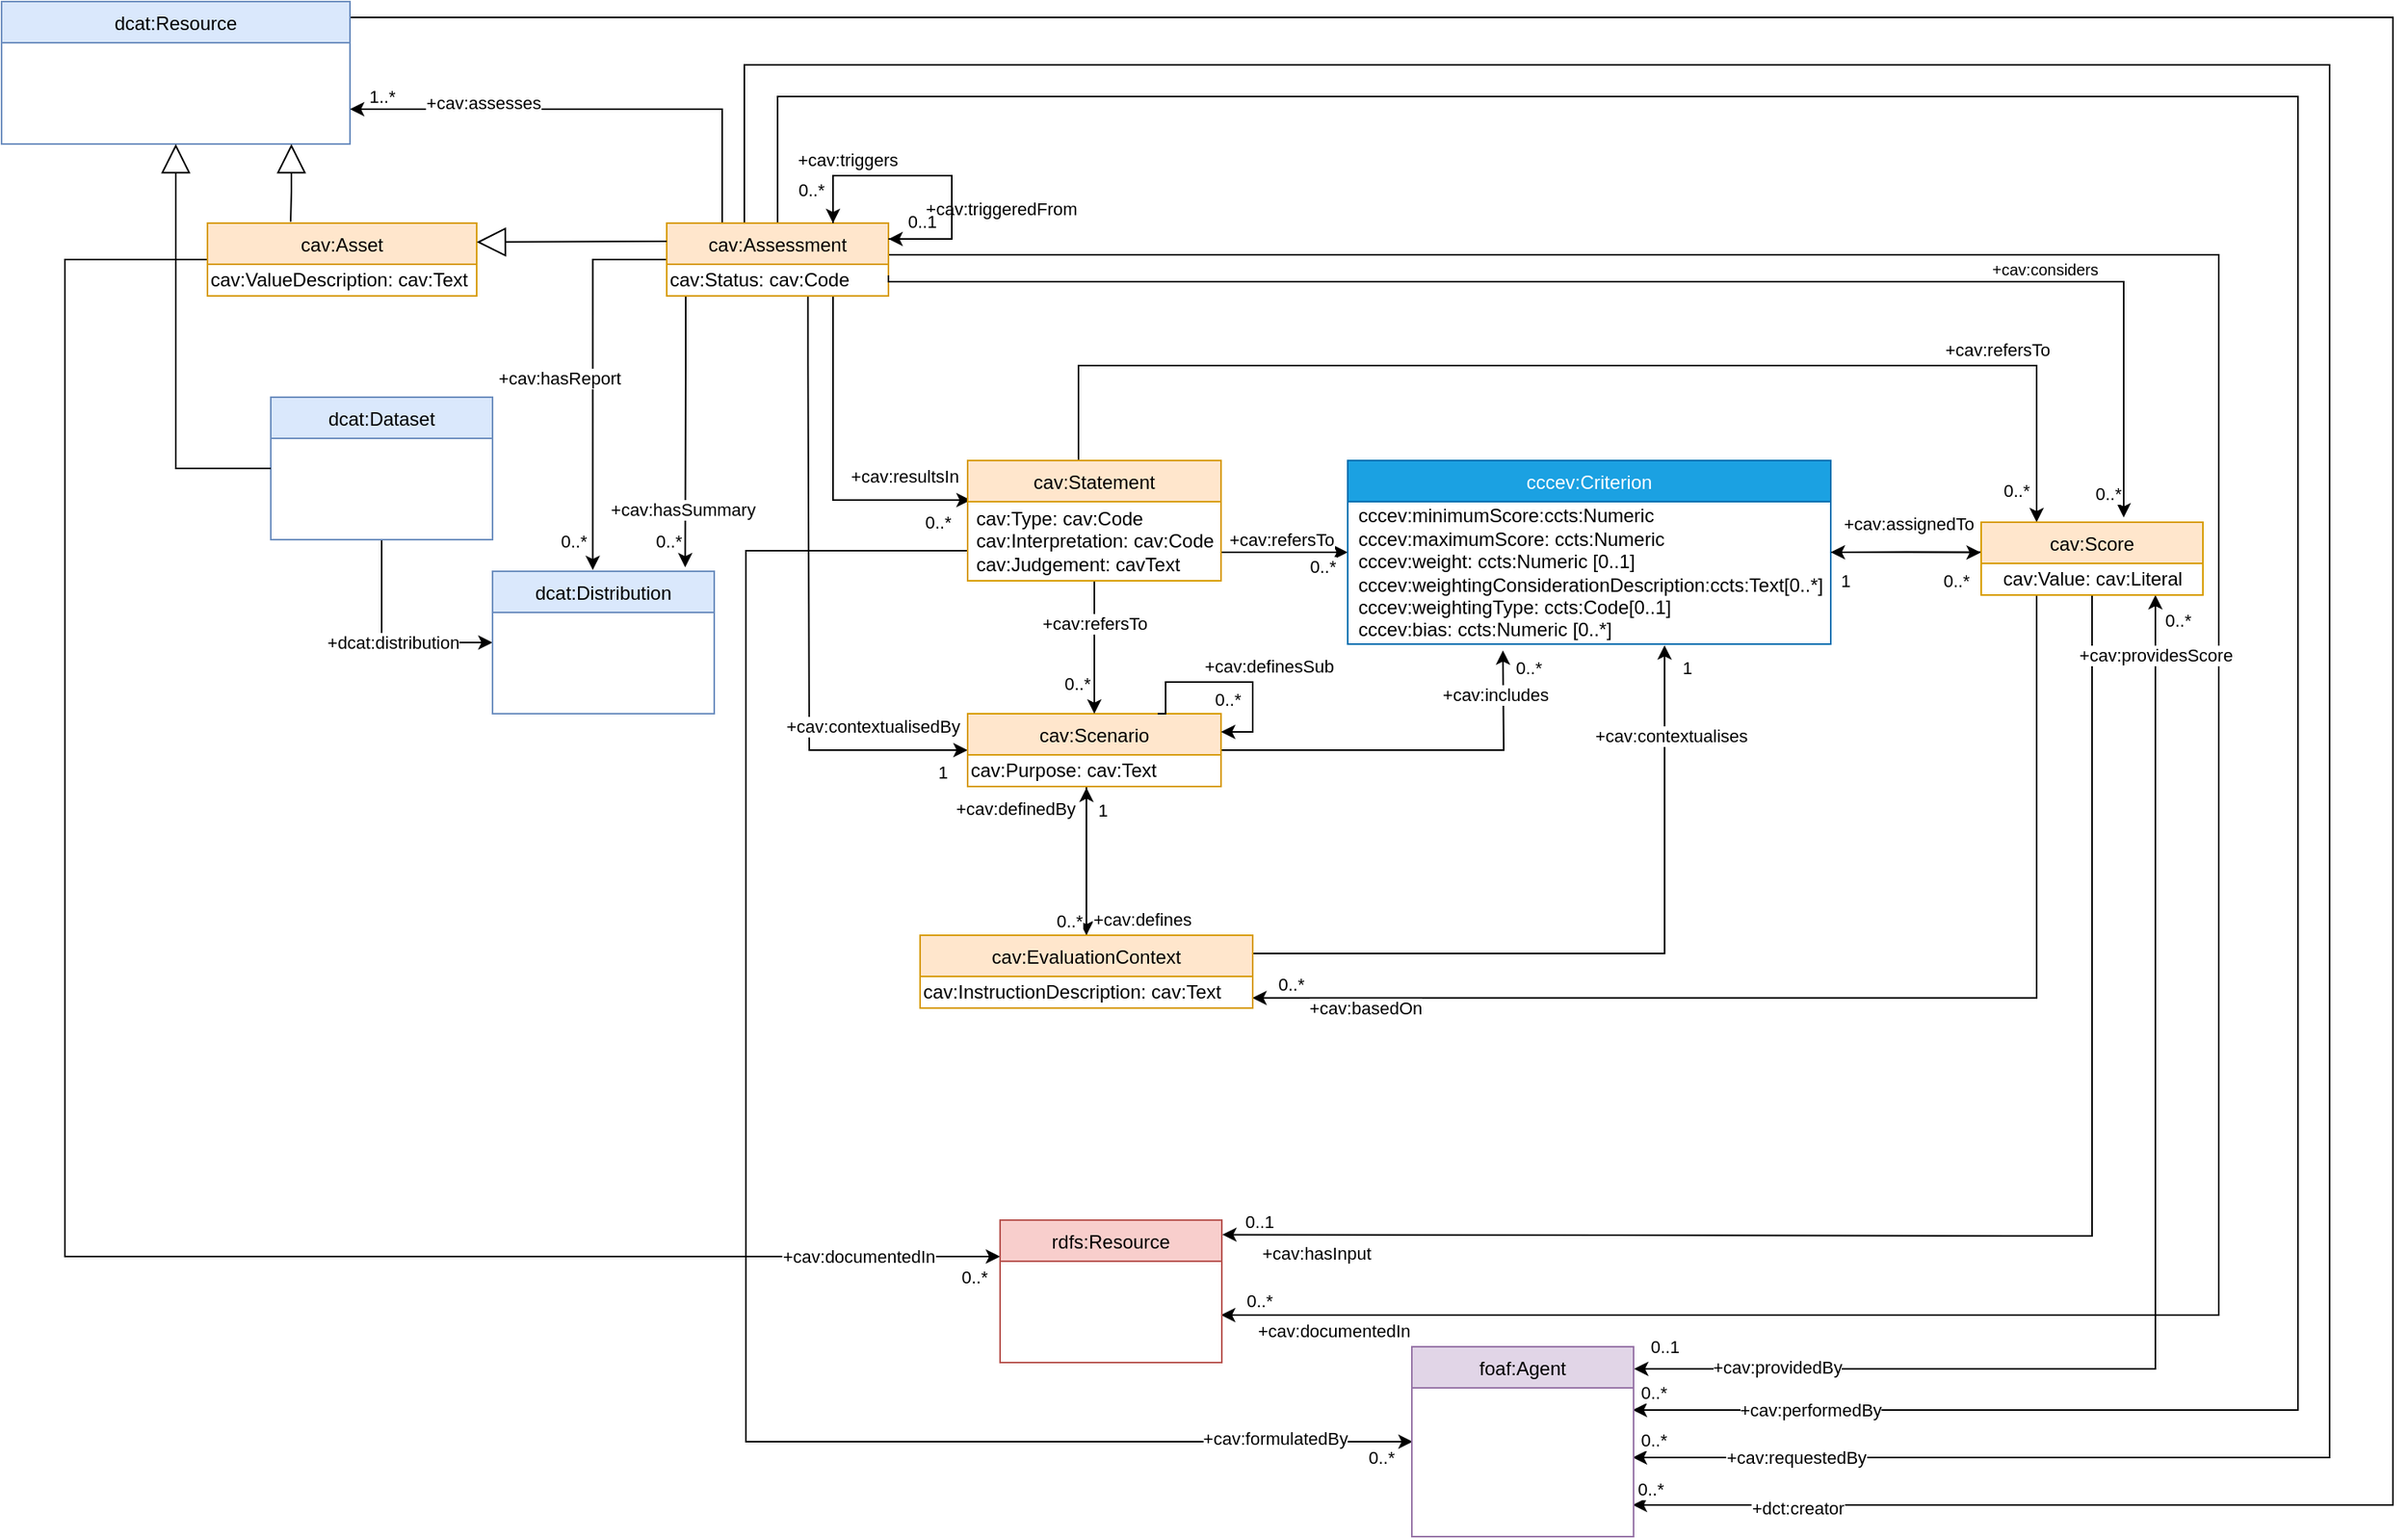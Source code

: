 <mxfile version="20.2.0" type="device"><diagram id="ksPb4p8u68PGOzZ3T1Pc" name="Page-2"><mxGraphModel dx="3555" dy="1763" grid="1" gridSize="10" guides="1" tooltips="1" connect="1" arrows="1" fold="1" page="1" pageScale="1" pageWidth="827" pageHeight="1169" math="0" shadow="0"><root><mxCell id="0"/><mxCell id="1" parent="0"/><mxCell id="mimwsEYvyM-YJtAeoitM-122" style="edgeStyle=orthogonalEdgeStyle;rounded=0;orthogonalLoop=1;jettySize=auto;html=1;startArrow=none;startFill=0;" parent="1" source="oWXJO-QN1PrUgMntsN1Z-1" edge="1"><mxGeometry relative="1" as="geometry"><Array as="points"><mxPoint x="1600" y="120"/><mxPoint x="1600" y="1060"/><mxPoint x="1120" y="1060"/></Array><mxPoint x="1120" y="1060" as="targetPoint"/></mxGeometry></mxCell><mxCell id="mimwsEYvyM-YJtAeoitM-123" value="+dct:creator" style="edgeLabel;html=1;align=center;verticalAlign=middle;resizable=0;points=[];" parent="mimwsEYvyM-YJtAeoitM-122" vertex="1" connectable="0"><mxGeometry x="0.917" y="2" relative="1" as="geometry"><mxPoint x="-9" as="offset"/></mxGeometry></mxCell><mxCell id="oWXJO-QN1PrUgMntsN1Z-1" value="dcat:Resource" style="swimlane;fontStyle=0;childLayout=stackLayout;horizontal=1;startSize=26;fillColor=#dae8fc;horizontalStack=0;resizeParent=1;resizeParentMax=0;resizeLast=0;collapsible=1;marginBottom=0;strokeColor=#6c8ebf;" parent="1" vertex="1"><mxGeometry x="90" y="110" width="220" height="90" as="geometry"/></mxCell><mxCell id="mimwsEYvyM-YJtAeoitM-113" style="edgeStyle=orthogonalEdgeStyle;rounded=0;orthogonalLoop=1;jettySize=auto;html=1;entryX=0;entryY=0.25;entryDx=0;entryDy=0;" parent="1" source="oWXJO-QN1PrUgMntsN1Z-2" target="U7aUaXZqjMmvU-UISuYW-22" edge="1"><mxGeometry relative="1" as="geometry"><Array as="points"><mxPoint x="130" y="273"/><mxPoint x="130" y="903"/><mxPoint x="721" y="903"/></Array></mxGeometry></mxCell><mxCell id="mimwsEYvyM-YJtAeoitM-114" value="+cav:documentedIn" style="edgeLabel;html=1;align=center;verticalAlign=middle;resizable=0;points=[];" parent="mimwsEYvyM-YJtAeoitM-113" vertex="1" connectable="0"><mxGeometry x="0.905" y="3" relative="1" as="geometry"><mxPoint x="-28" y="3" as="offset"/></mxGeometry></mxCell><mxCell id="oWXJO-QN1PrUgMntsN1Z-2" value="cav:Asset" style="swimlane;fontStyle=0;childLayout=stackLayout;horizontal=1;startSize=26;fillColor=#ffe6cc;horizontalStack=0;resizeParent=1;resizeParentMax=0;resizeLast=0;collapsible=1;marginBottom=0;strokeColor=#d79b00;" parent="1" vertex="1"><mxGeometry x="220" y="250" width="170" height="46" as="geometry"/></mxCell><mxCell id="fesHrCpvq0W5O7hhibYu-12" value="cav:ValueDescription: cav:Text" style="text;html=1;align=left;verticalAlign=middle;resizable=0;points=[];autosize=1;strokeColor=none;" parent="oWXJO-QN1PrUgMntsN1Z-2" vertex="1"><mxGeometry y="26" width="170" height="20" as="geometry"/></mxCell><mxCell id="U7aUaXZqjMmvU-UISuYW-6" style="edgeStyle=orthogonalEdgeStyle;rounded=0;orthogonalLoop=1;jettySize=auto;html=1;entryX=0;entryY=0.5;entryDx=0;entryDy=0;" parent="1" source="oWXJO-QN1PrUgMntsN1Z-3" target="oWXJO-QN1PrUgMntsN1Z-4" edge="1"><mxGeometry relative="1" as="geometry"/></mxCell><mxCell id="U7aUaXZqjMmvU-UISuYW-7" value="+dcat:distribution" style="edgeLabel;html=1;align=center;verticalAlign=middle;resizable=0;points=[];" parent="U7aUaXZqjMmvU-UISuYW-6" vertex="1" connectable="0"><mxGeometry x="0.067" relative="1" as="geometry"><mxPoint as="offset"/></mxGeometry></mxCell><mxCell id="oWXJO-QN1PrUgMntsN1Z-3" value="dcat:Dataset" style="swimlane;fontStyle=0;childLayout=stackLayout;horizontal=1;startSize=26;fillColor=#dae8fc;horizontalStack=0;resizeParent=1;resizeParentMax=0;resizeLast=0;collapsible=1;marginBottom=0;strokeColor=#6c8ebf;" parent="1" vertex="1"><mxGeometry x="260" y="360" width="140" height="90" as="geometry"/></mxCell><mxCell id="oWXJO-QN1PrUgMntsN1Z-4" value="dcat:Distribution" style="swimlane;fontStyle=0;childLayout=stackLayout;horizontal=1;startSize=26;fillColor=#dae8fc;horizontalStack=0;resizeParent=1;resizeParentMax=0;resizeLast=0;collapsible=1;marginBottom=0;strokeColor=#6c8ebf;" parent="1" vertex="1"><mxGeometry x="400" y="470" width="140" height="90" as="geometry"/></mxCell><mxCell id="U7aUaXZqjMmvU-UISuYW-4" style="edgeStyle=orthogonalEdgeStyle;rounded=0;orthogonalLoop=1;jettySize=auto;html=1;exitX=0.25;exitY=0;exitDx=0;exitDy=0;" parent="1" source="oWXJO-QN1PrUgMntsN1Z-5" edge="1"><mxGeometry relative="1" as="geometry"><mxPoint x="310" y="178" as="targetPoint"/><Array as="points"><mxPoint x="545" y="178"/></Array></mxGeometry></mxCell><mxCell id="U7aUaXZqjMmvU-UISuYW-5" value="+cav:assesses" style="edgeLabel;html=1;align=center;verticalAlign=middle;resizable=0;points=[];" parent="U7aUaXZqjMmvU-UISuYW-4" vertex="1" connectable="0"><mxGeometry x="0.456" y="-4" relative="1" as="geometry"><mxPoint as="offset"/></mxGeometry></mxCell><mxCell id="_GMeuCP6_tNP48IC0Cjn-27" value="1..*" style="edgeLabel;html=1;align=center;verticalAlign=middle;resizable=0;points=[];" parent="U7aUaXZqjMmvU-UISuYW-4" vertex="1" connectable="0"><mxGeometry x="0.036" y="4" relative="1" as="geometry"><mxPoint x="-128" y="-12" as="offset"/></mxGeometry></mxCell><mxCell id="U7aUaXZqjMmvU-UISuYW-8" style="edgeStyle=orthogonalEdgeStyle;rounded=0;orthogonalLoop=1;jettySize=auto;html=1;entryX=0.869;entryY=-0.028;entryDx=0;entryDy=0;entryPerimeter=0;" parent="1" source="oWXJO-QN1PrUgMntsN1Z-5" target="oWXJO-QN1PrUgMntsN1Z-4" edge="1"><mxGeometry relative="1" as="geometry"><mxPoint x="520" y="400" as="targetPoint"/><Array as="points"><mxPoint x="522" y="340"/><mxPoint x="522" y="340"/></Array></mxGeometry></mxCell><mxCell id="U7aUaXZqjMmvU-UISuYW-9" value="+cav:hasSummary" style="edgeLabel;html=1;align=center;verticalAlign=middle;resizable=0;points=[];" parent="U7aUaXZqjMmvU-UISuYW-8" vertex="1" connectable="0"><mxGeometry x="0.302" y="2" relative="1" as="geometry"><mxPoint x="-4" y="23" as="offset"/></mxGeometry></mxCell><mxCell id="U7aUaXZqjMmvU-UISuYW-10" style="edgeStyle=orthogonalEdgeStyle;rounded=0;orthogonalLoop=1;jettySize=auto;html=1;entryX=0.452;entryY=-0.009;entryDx=0;entryDy=0;entryPerimeter=0;" parent="1" source="oWXJO-QN1PrUgMntsN1Z-5" target="oWXJO-QN1PrUgMntsN1Z-4" edge="1"><mxGeometry relative="1" as="geometry"><Array as="points"><mxPoint x="463" y="273"/></Array></mxGeometry></mxCell><mxCell id="U7aUaXZqjMmvU-UISuYW-11" value="+cav:hasReport" style="edgeLabel;html=1;align=center;verticalAlign=middle;resizable=0;points=[];" parent="U7aUaXZqjMmvU-UISuYW-10" vertex="1" connectable="0"><mxGeometry x="-0.2" y="1" relative="1" as="geometry"><mxPoint x="-23" y="24" as="offset"/></mxGeometry></mxCell><mxCell id="mimwsEYvyM-YJtAeoitM-84" style="edgeStyle=orthogonalEdgeStyle;rounded=0;orthogonalLoop=1;jettySize=auto;html=1;entryX=0.012;entryY=-0.02;entryDx=0;entryDy=0;exitX=0.75;exitY=1;exitDx=0;exitDy=0;entryPerimeter=0;" parent="1" source="oWXJO-QN1PrUgMntsN1Z-5" target="fesHrCpvq0W5O7hhibYu-9" edge="1"><mxGeometry relative="1" as="geometry"><Array as="points"><mxPoint x="615" y="425"/></Array></mxGeometry></mxCell><mxCell id="mimwsEYvyM-YJtAeoitM-85" value="+cav:resultsIn" style="edgeLabel;html=1;align=center;verticalAlign=middle;resizable=0;points=[];" parent="mimwsEYvyM-YJtAeoitM-84" vertex="1" connectable="0"><mxGeometry x="0.371" relative="1" as="geometry"><mxPoint x="26" y="-15" as="offset"/></mxGeometry></mxCell><mxCell id="mimwsEYvyM-YJtAeoitM-86" style="edgeStyle=orthogonalEdgeStyle;rounded=0;orthogonalLoop=1;jettySize=auto;html=1;entryX=0;entryY=0.5;entryDx=0;entryDy=0;exitX=0.637;exitY=0.992;exitDx=0;exitDy=0;exitPerimeter=0;" parent="1" source="fesHrCpvq0W5O7hhibYu-11" target="U7aUaXZqjMmvU-UISuYW-17" edge="1"><mxGeometry relative="1" as="geometry"><mxPoint x="600" y="340" as="sourcePoint"/><Array as="points"><mxPoint x="599" y="340"/><mxPoint x="600" y="340"/><mxPoint x="600" y="583"/></Array></mxGeometry></mxCell><mxCell id="mimwsEYvyM-YJtAeoitM-87" value="+cav:contextualisedBy" style="edgeLabel;html=1;align=center;verticalAlign=middle;resizable=0;points=[];" parent="mimwsEYvyM-YJtAeoitM-86" vertex="1" connectable="0"><mxGeometry x="0.55" relative="1" as="geometry"><mxPoint x="27" y="-15" as="offset"/></mxGeometry></mxCell><mxCell id="mimwsEYvyM-YJtAeoitM-109" style="edgeStyle=orthogonalEdgeStyle;rounded=0;orthogonalLoop=1;jettySize=auto;html=1;exitX=0;exitY=0.75;exitDx=0;exitDy=0;" parent="1" source="U7aUaXZqjMmvU-UISuYW-18" edge="1"><mxGeometry relative="1" as="geometry"><Array as="points"><mxPoint x="560" y="457"/><mxPoint x="560" y="1020"/></Array><mxPoint x="981" y="1020" as="targetPoint"/></mxGeometry></mxCell><mxCell id="mimwsEYvyM-YJtAeoitM-110" value="+cav:formulatedBy" style="edgeLabel;html=1;align=center;verticalAlign=middle;resizable=0;points=[];" parent="mimwsEYvyM-YJtAeoitM-109" vertex="1" connectable="0"><mxGeometry x="0.796" y="-3" relative="1" as="geometry"><mxPoint x="27" y="-5" as="offset"/></mxGeometry></mxCell><mxCell id="_GMeuCP6_tNP48IC0Cjn-26" value="0..*" style="edgeLabel;html=1;align=center;verticalAlign=middle;resizable=0;points=[];" parent="mimwsEYvyM-YJtAeoitM-109" vertex="1" connectable="0"><mxGeometry x="0.668" y="-2" relative="1" as="geometry"><mxPoint x="166" y="8" as="offset"/></mxGeometry></mxCell><mxCell id="mimwsEYvyM-YJtAeoitM-118" style="edgeStyle=orthogonalEdgeStyle;rounded=0;orthogonalLoop=1;jettySize=auto;html=1;startArrow=none;startFill=0;exitX=0.5;exitY=0;exitDx=0;exitDy=0;" parent="1" source="oWXJO-QN1PrUgMntsN1Z-5" edge="1"><mxGeometry relative="1" as="geometry"><mxPoint x="650" y="300" as="sourcePoint"/><Array as="points"><mxPoint x="580" y="170"/><mxPoint x="1540" y="170"/><mxPoint x="1540" y="1000"/></Array><mxPoint x="1120" y="1000" as="targetPoint"/></mxGeometry></mxCell><mxCell id="mimwsEYvyM-YJtAeoitM-119" value="+cav:performedBy" style="edgeLabel;html=1;align=center;verticalAlign=middle;resizable=0;points=[];" parent="mimwsEYvyM-YJtAeoitM-118" vertex="1" connectable="0"><mxGeometry x="0.881" y="2" relative="1" as="geometry"><mxPoint x="-25" y="-2" as="offset"/></mxGeometry></mxCell><mxCell id="mimwsEYvyM-YJtAeoitM-120" style="edgeStyle=orthogonalEdgeStyle;rounded=0;orthogonalLoop=1;jettySize=auto;html=1;startArrow=none;startFill=0;exitX=0.25;exitY=0;exitDx=0;exitDy=0;" parent="1" edge="1"><mxGeometry relative="1" as="geometry"><mxPoint x="559" y="250" as="sourcePoint"/><mxPoint x="1120" y="1030" as="targetPoint"/><Array as="points"><mxPoint x="559" y="150"/><mxPoint x="1560" y="150"/><mxPoint x="1560" y="1030"/></Array></mxGeometry></mxCell><mxCell id="mimwsEYvyM-YJtAeoitM-121" value="+cav:requestedBy" style="edgeLabel;html=1;align=center;verticalAlign=middle;resizable=0;points=[];" parent="mimwsEYvyM-YJtAeoitM-120" vertex="1" connectable="0"><mxGeometry x="0.895" y="3" relative="1" as="geometry"><mxPoint x="-24" y="-3" as="offset"/></mxGeometry></mxCell><mxCell id="mimwsEYvyM-YJtAeoitM-124" style="edgeStyle=orthogonalEdgeStyle;rounded=0;orthogonalLoop=1;jettySize=auto;html=1;startArrow=none;startFill=0;" parent="1" source="oWXJO-QN1PrUgMntsN1Z-5" edge="1"><mxGeometry relative="1" as="geometry"><Array as="points"><mxPoint x="1490" y="270"/><mxPoint x="1490" y="940"/></Array><mxPoint x="860" y="940" as="targetPoint"/></mxGeometry></mxCell><mxCell id="mimwsEYvyM-YJtAeoitM-125" value="+cav:documentedIn" style="edgeLabel;html=1;align=center;verticalAlign=middle;resizable=0;points=[];" parent="mimwsEYvyM-YJtAeoitM-124" vertex="1" connectable="0"><mxGeometry x="0.946" y="-1" relative="1" as="geometry"><mxPoint x="13" y="11" as="offset"/></mxGeometry></mxCell><mxCell id="oWXJO-QN1PrUgMntsN1Z-5" value="cav:Assessment" style="swimlane;fontStyle=0;childLayout=stackLayout;horizontal=1;startSize=26;fillColor=#ffe6cc;horizontalStack=0;resizeParent=1;resizeParentMax=0;resizeLast=0;collapsible=1;marginBottom=0;strokeColor=#d79b00;" parent="1" vertex="1"><mxGeometry x="510" y="250" width="140" height="46" as="geometry"/></mxCell><mxCell id="fesHrCpvq0W5O7hhibYu-11" value="cav:Status: cav:Code" style="text;html=1;align=left;verticalAlign=middle;resizable=0;points=[];autosize=1;strokeColor=none;" parent="oWXJO-QN1PrUgMntsN1Z-5" vertex="1"><mxGeometry y="26" width="140" height="20" as="geometry"/></mxCell><mxCell id="U7aUaXZqjMmvU-UISuYW-1" value="" style="endArrow=block;endSize=16;endFill=0;html=1;rounded=0;exitX=0.309;exitY=-0.018;exitDx=0;exitDy=0;exitPerimeter=0;" parent="1" source="oWXJO-QN1PrUgMntsN1Z-2" edge="1"><mxGeometry width="160" relative="1" as="geometry"><mxPoint x="199.5" y="308" as="sourcePoint"/><mxPoint x="273" y="200" as="targetPoint"/><Array as="points"><mxPoint x="273" y="230"/><mxPoint x="273" y="220"/></Array></mxGeometry></mxCell><mxCell id="U7aUaXZqjMmvU-UISuYW-2" value="" style="endArrow=block;endSize=16;endFill=0;html=1;rounded=0;exitX=0;exitY=0.5;exitDx=0;exitDy=0;" parent="1" source="oWXJO-QN1PrUgMntsN1Z-3" edge="1"><mxGeometry width="160" relative="1" as="geometry"><mxPoint x="260" y="415" as="sourcePoint"/><mxPoint x="200" y="200" as="targetPoint"/><Array as="points"><mxPoint x="200" y="405"/></Array></mxGeometry></mxCell><mxCell id="U7aUaXZqjMmvU-UISuYW-3" value="" style="endArrow=block;endSize=16;endFill=0;html=1;rounded=0;exitX=0;exitY=0.25;exitDx=0;exitDy=0;" parent="1" source="oWXJO-QN1PrUgMntsN1Z-5" edge="1"><mxGeometry width="160" relative="1" as="geometry"><mxPoint x="280" y="315" as="sourcePoint"/><mxPoint x="390" y="262" as="targetPoint"/><Array as="points"/></mxGeometry></mxCell><mxCell id="U7aUaXZqjMmvU-UISuYW-12" style="edgeStyle=orthogonalEdgeStyle;rounded=0;orthogonalLoop=1;jettySize=auto;html=1;exitX=0.75;exitY=0;exitDx=0;exitDy=0;entryX=1;entryY=0.218;entryDx=0;entryDy=0;entryPerimeter=0;" parent="1" source="oWXJO-QN1PrUgMntsN1Z-5" target="oWXJO-QN1PrUgMntsN1Z-5" edge="1"><mxGeometry relative="1" as="geometry"><Array as="points"><mxPoint x="615" y="220"/><mxPoint x="690" y="220"/><mxPoint x="690" y="260"/></Array><mxPoint x="650" y="262" as="targetPoint"/></mxGeometry></mxCell><mxCell id="U7aUaXZqjMmvU-UISuYW-14" value="+cav:triggeredFrom" style="edgeLabel;html=1;align=center;verticalAlign=middle;resizable=0;points=[];" parent="U7aUaXZqjMmvU-UISuYW-12" vertex="1" connectable="0"><mxGeometry x="0.475" y="2" relative="1" as="geometry"><mxPoint x="29" y="-11" as="offset"/></mxGeometry></mxCell><mxCell id="mimwsEYvyM-YJtAeoitM-95" style="edgeStyle=orthogonalEdgeStyle;rounded=0;orthogonalLoop=1;jettySize=auto;html=1;entryX=0.5;entryY=0;entryDx=0;entryDy=0;" parent="1" source="U7aUaXZqjMmvU-UISuYW-17" target="U7aUaXZqjMmvU-UISuYW-21" edge="1"><mxGeometry relative="1" as="geometry"><Array as="points"><mxPoint x="775" y="680"/><mxPoint x="775" y="680"/></Array></mxGeometry></mxCell><mxCell id="mimwsEYvyM-YJtAeoitM-96" value="+cav:defines" style="edgeLabel;html=1;align=center;verticalAlign=middle;resizable=0;points=[];" parent="mimwsEYvyM-YJtAeoitM-95" vertex="1" connectable="0"><mxGeometry x="0.279" relative="1" as="geometry"><mxPoint x="35" y="24" as="offset"/></mxGeometry></mxCell><mxCell id="U7aUaXZqjMmvU-UISuYW-15" style="edgeStyle=orthogonalEdgeStyle;rounded=0;orthogonalLoop=1;jettySize=auto;html=1;entryX=0.75;entryY=0;entryDx=0;entryDy=0;" parent="1" target="oWXJO-QN1PrUgMntsN1Z-5" edge="1"><mxGeometry relative="1" as="geometry"><Array as="points"><mxPoint x="650" y="260"/><mxPoint x="690" y="260"/><mxPoint x="690" y="220"/><mxPoint x="615" y="220"/></Array><mxPoint x="650" y="260" as="sourcePoint"/></mxGeometry></mxCell><mxCell id="U7aUaXZqjMmvU-UISuYW-16" value="+cav:triggers" style="edgeLabel;html=1;align=center;verticalAlign=middle;resizable=0;points=[];" parent="U7aUaXZqjMmvU-UISuYW-15" vertex="1" connectable="0"><mxGeometry x="0.662" y="-1" relative="1" as="geometry"><mxPoint x="7" y="-9" as="offset"/></mxGeometry></mxCell><mxCell id="mimwsEYvyM-YJtAeoitM-97" style="edgeStyle=orthogonalEdgeStyle;rounded=0;orthogonalLoop=1;jettySize=auto;html=1;entryX=0.469;entryY=1.036;entryDx=0;entryDy=0;entryPerimeter=0;" parent="1" source="U7aUaXZqjMmvU-UISuYW-21" target="fesHrCpvq0W5O7hhibYu-8" edge="1"><mxGeometry relative="1" as="geometry"><Array as="points"/></mxGeometry></mxCell><mxCell id="mimwsEYvyM-YJtAeoitM-98" value="+cav:definedBy" style="edgeLabel;html=1;align=center;verticalAlign=middle;resizable=0;points=[];" parent="mimwsEYvyM-YJtAeoitM-97" vertex="1" connectable="0"><mxGeometry x="0.308" relative="1" as="geometry"><mxPoint x="-45" y="-19" as="offset"/></mxGeometry></mxCell><mxCell id="mimwsEYvyM-YJtAeoitM-101" style="edgeStyle=orthogonalEdgeStyle;rounded=0;orthogonalLoop=1;jettySize=auto;html=1;exitX=1;exitY=0.5;exitDx=0;exitDy=0;" parent="1" source="U7aUaXZqjMmvU-UISuYW-17" edge="1"><mxGeometry relative="1" as="geometry"><mxPoint x="1038" y="520" as="targetPoint"/></mxGeometry></mxCell><mxCell id="mimwsEYvyM-YJtAeoitM-102" value="+cav:includes" style="edgeLabel;html=1;align=center;verticalAlign=middle;resizable=0;points=[];" parent="mimwsEYvyM-YJtAeoitM-101" vertex="1" connectable="0"><mxGeometry x="0.807" relative="1" as="geometry"><mxPoint x="-5" y="4" as="offset"/></mxGeometry></mxCell><mxCell id="mimwsEYvyM-YJtAeoitM-103" style="edgeStyle=orthogonalEdgeStyle;rounded=0;orthogonalLoop=1;jettySize=auto;html=1;exitX=1;exitY=0.25;exitDx=0;exitDy=0;entryX=0.656;entryY=1.009;entryDx=0;entryDy=0;entryPerimeter=0;" parent="1" source="U7aUaXZqjMmvU-UISuYW-21" target="fesHrCpvq0W5O7hhibYu-6" edge="1"><mxGeometry relative="1" as="geometry"><mxPoint x="1132" y="530" as="targetPoint"/></mxGeometry></mxCell><mxCell id="mimwsEYvyM-YJtAeoitM-104" value="+cav:contextualises" style="edgeLabel;html=1;align=center;verticalAlign=middle;resizable=0;points=[];" parent="mimwsEYvyM-YJtAeoitM-103" vertex="1" connectable="0"><mxGeometry x="0.839" y="-4" relative="1" as="geometry"><mxPoint y="20" as="offset"/></mxGeometry></mxCell><mxCell id="U7aUaXZqjMmvU-UISuYW-17" value="cav:Scenario" style="swimlane;fontStyle=0;childLayout=stackLayout;horizontal=1;startSize=26;fillColor=#ffe6cc;horizontalStack=0;resizeParent=1;resizeParentMax=0;resizeLast=0;collapsible=1;marginBottom=0;strokeColor=#d79b00;" parent="1" vertex="1"><mxGeometry x="700" y="560" width="160" height="46" as="geometry"/></mxCell><mxCell id="fesHrCpvq0W5O7hhibYu-8" value="cav:Purpose: cav:Text" style="text;html=1;align=left;verticalAlign=middle;resizable=0;points=[];autosize=1;strokeColor=none;" parent="U7aUaXZqjMmvU-UISuYW-17" vertex="1"><mxGeometry y="26" width="160" height="20" as="geometry"/></mxCell><mxCell id="mimwsEYvyM-YJtAeoitM-77" style="edgeStyle=orthogonalEdgeStyle;rounded=0;orthogonalLoop=1;jettySize=auto;html=1;entryX=0.25;entryY=0;entryDx=0;entryDy=0;exitX=0.5;exitY=0;exitDx=0;exitDy=0;" parent="1" source="U7aUaXZqjMmvU-UISuYW-18" target="U7aUaXZqjMmvU-UISuYW-20" edge="1"><mxGeometry relative="1" as="geometry"><Array as="points"><mxPoint x="770" y="400"/><mxPoint x="770" y="340"/><mxPoint x="1375" y="340"/></Array></mxGeometry></mxCell><mxCell id="mimwsEYvyM-YJtAeoitM-78" value="+cav:refersTo" style="edgeLabel;html=1;align=center;verticalAlign=middle;resizable=0;points=[];" parent="mimwsEYvyM-YJtAeoitM-77" vertex="1" connectable="0"><mxGeometry x="0.703" y="-1" relative="1" as="geometry"><mxPoint x="-9" y="-11" as="offset"/></mxGeometry></mxCell><mxCell id="mimwsEYvyM-YJtAeoitM-79" style="edgeStyle=orthogonalEdgeStyle;rounded=0;orthogonalLoop=1;jettySize=auto;html=1;entryX=0;entryY=0.5;entryDx=0;entryDy=0;" parent="1" source="U7aUaXZqjMmvU-UISuYW-18" target="U7aUaXZqjMmvU-UISuYW-19" edge="1"><mxGeometry relative="1" as="geometry"><Array as="points"><mxPoint x="900" y="458"/><mxPoint x="900" y="458"/></Array></mxGeometry></mxCell><mxCell id="mimwsEYvyM-YJtAeoitM-80" value="+cav:refersTo" style="edgeLabel;html=1;align=center;verticalAlign=middle;resizable=0;points=[];" parent="mimwsEYvyM-YJtAeoitM-79" vertex="1" connectable="0"><mxGeometry x="-0.169" y="-1" relative="1" as="geometry"><mxPoint x="5" y="-9" as="offset"/></mxGeometry></mxCell><mxCell id="mimwsEYvyM-YJtAeoitM-91" style="edgeStyle=orthogonalEdgeStyle;rounded=0;orthogonalLoop=1;jettySize=auto;html=1;entryX=0.5;entryY=0;entryDx=0;entryDy=0;" parent="1" source="U7aUaXZqjMmvU-UISuYW-18" target="U7aUaXZqjMmvU-UISuYW-17" edge="1"><mxGeometry relative="1" as="geometry"/></mxCell><mxCell id="mimwsEYvyM-YJtAeoitM-92" value="+cav:refersTo" style="edgeLabel;html=1;align=center;verticalAlign=middle;resizable=0;points=[];" parent="mimwsEYvyM-YJtAeoitM-91" vertex="1" connectable="0"><mxGeometry x="-0.784" y="-1" relative="1" as="geometry"><mxPoint x="1" y="18" as="offset"/></mxGeometry></mxCell><mxCell id="U7aUaXZqjMmvU-UISuYW-18" value="cav:Statement" style="swimlane;fontStyle=0;childLayout=stackLayout;horizontal=1;startSize=26;fillColor=#ffe6cc;horizontalStack=0;resizeParent=1;resizeParentMax=0;resizeLast=0;collapsible=1;marginBottom=0;strokeColor=#d79b00;" parent="1" vertex="1"><mxGeometry x="700" y="400" width="160" height="76" as="geometry"/></mxCell><mxCell id="fesHrCpvq0W5O7hhibYu-9" value="&lt;div style=&quot;text-align: left&quot;&gt;&lt;span&gt;cav:Type: cav:Code&lt;/span&gt;&lt;/div&gt;&lt;div style=&quot;text-align: left&quot;&gt;&lt;span&gt;cav:Interpretation: cav:Code&lt;/span&gt;&lt;/div&gt;&lt;div style=&quot;text-align: left&quot;&gt;&lt;span&gt;cav:Judgement: cavText&lt;/span&gt;&lt;/div&gt;" style="text;html=1;align=center;verticalAlign=middle;resizable=0;points=[];autosize=1;strokeColor=none;" parent="U7aUaXZqjMmvU-UISuYW-18" vertex="1"><mxGeometry y="26" width="160" height="50" as="geometry"/></mxCell><mxCell id="mimwsEYvyM-YJtAeoitM-81" style="edgeStyle=orthogonalEdgeStyle;rounded=0;orthogonalLoop=1;jettySize=auto;html=1;entryX=-0.002;entryY=0.417;entryDx=0;entryDy=0;entryPerimeter=0;" parent="1" source="U7aUaXZqjMmvU-UISuYW-19" target="U7aUaXZqjMmvU-UISuYW-20" edge="1"><mxGeometry relative="1" as="geometry"/></mxCell><mxCell id="U7aUaXZqjMmvU-UISuYW-19" value="cccev:Criterion" style="swimlane;fontStyle=0;childLayout=stackLayout;horizontal=1;startSize=26;fillColor=#1ba1e2;horizontalStack=0;resizeParent=1;resizeParentMax=0;resizeLast=0;collapsible=1;marginBottom=0;strokeColor=#006EAF;fontColor=#ffffff;" parent="1" vertex="1"><mxGeometry x="940" y="400" width="305" height="116" as="geometry"/></mxCell><mxCell id="fesHrCpvq0W5O7hhibYu-6" value="&lt;div style=&quot;text-align: left&quot;&gt;&lt;span&gt;cccev:minimumScore:ccts:Numeric&lt;/span&gt;&lt;/div&gt;&lt;div style=&quot;text-align: left&quot;&gt;&lt;span&gt;cccev:maximumScore: ccts:Numeric&lt;/span&gt;&lt;/div&gt;&lt;div style=&quot;text-align: left&quot;&gt;&lt;span&gt;cccev:weight: ccts:Numeric [0..1]&lt;/span&gt;&lt;/div&gt;&lt;div style=&quot;text-align: left&quot;&gt;&lt;span&gt;cccev:weightingConsiderationDescription:ccts:Text[0..*]&lt;/span&gt;&lt;/div&gt;&lt;div style=&quot;text-align: left&quot;&gt;&lt;span&gt;cccev:weightingType: ccts:Code[0..1]&lt;/span&gt;&lt;/div&gt;&lt;div style=&quot;text-align: left&quot;&gt;&lt;span&gt;cccev:bias: ccts:Numeric [0..*]&lt;/span&gt;&lt;/div&gt;" style="text;html=1;align=center;verticalAlign=middle;resizable=0;points=[];autosize=1;strokeColor=none;" parent="U7aUaXZqjMmvU-UISuYW-19" vertex="1"><mxGeometry y="26" width="305" height="90" as="geometry"/></mxCell><mxCell id="mimwsEYvyM-YJtAeoitM-82" style="edgeStyle=orthogonalEdgeStyle;rounded=0;orthogonalLoop=1;jettySize=auto;html=1;entryX=1;entryY=0.5;entryDx=0;entryDy=0;exitX=-0.002;exitY=0.409;exitDx=0;exitDy=0;exitPerimeter=0;" parent="1" source="U7aUaXZqjMmvU-UISuYW-20" target="U7aUaXZqjMmvU-UISuYW-19" edge="1"><mxGeometry relative="1" as="geometry"><Array as="points"><mxPoint x="1293" y="458"/></Array></mxGeometry></mxCell><mxCell id="mimwsEYvyM-YJtAeoitM-83" value="+cav:assignedTo" style="edgeLabel;html=1;align=center;verticalAlign=middle;resizable=0;points=[];" parent="mimwsEYvyM-YJtAeoitM-82" vertex="1" connectable="0"><mxGeometry x="-0.169" y="-1" relative="1" as="geometry"><mxPoint x="-6" y="-17" as="offset"/></mxGeometry></mxCell><mxCell id="mimwsEYvyM-YJtAeoitM-105" style="edgeStyle=orthogonalEdgeStyle;rounded=0;orthogonalLoop=1;jettySize=auto;html=1;exitX=0.25;exitY=1;exitDx=0;exitDy=0;entryX=0.999;entryY=0.68;entryDx=0;entryDy=0;entryPerimeter=0;" parent="1" source="U7aUaXZqjMmvU-UISuYW-20" target="fesHrCpvq0W5O7hhibYu-10" edge="1"><mxGeometry relative="1" as="geometry"><mxPoint x="870" y="780" as="targetPoint"/><Array as="points"><mxPoint x="1375" y="740"/></Array></mxGeometry></mxCell><mxCell id="mimwsEYvyM-YJtAeoitM-106" value="+cav:basedOn" style="edgeLabel;html=1;align=center;verticalAlign=middle;resizable=0;points=[];" parent="mimwsEYvyM-YJtAeoitM-105" vertex="1" connectable="0"><mxGeometry x="0.777" relative="1" as="geometry"><mxPoint x="-13" y="6" as="offset"/></mxGeometry></mxCell><mxCell id="mimwsEYvyM-YJtAeoitM-107" style="edgeStyle=orthogonalEdgeStyle;rounded=0;orthogonalLoop=1;jettySize=auto;html=1;entryX=1.002;entryY=0.102;entryDx=0;entryDy=0;exitX=0.5;exitY=1;exitDx=0;exitDy=0;entryPerimeter=0;" parent="1" source="U7aUaXZqjMmvU-UISuYW-20" target="U7aUaXZqjMmvU-UISuYW-22" edge="1"><mxGeometry relative="1" as="geometry"><Array as="points"><mxPoint x="1400" y="890"/><mxPoint x="861" y="890"/></Array></mxGeometry></mxCell><mxCell id="mimwsEYvyM-YJtAeoitM-108" value="+cav:hasInput" style="edgeLabel;html=1;align=center;verticalAlign=middle;resizable=0;points=[];" parent="mimwsEYvyM-YJtAeoitM-107" vertex="1" connectable="0"><mxGeometry x="0.84" y="-2" relative="1" as="geometry"><mxPoint x="-17" y="13" as="offset"/></mxGeometry></mxCell><mxCell id="mimwsEYvyM-YJtAeoitM-115" style="edgeStyle=orthogonalEdgeStyle;rounded=0;orthogonalLoop=1;jettySize=auto;html=1;entryX=1.002;entryY=0.12;entryDx=0;entryDy=0;startArrow=classic;startFill=1;entryPerimeter=0;" parent="1" source="U7aUaXZqjMmvU-UISuYW-20" target="U7aUaXZqjMmvU-UISuYW-23" edge="1"><mxGeometry relative="1" as="geometry"><mxPoint x="1110" y="950" as="targetPoint"/><Array as="points"><mxPoint x="1450" y="974"/><mxPoint x="1121" y="974"/></Array></mxGeometry></mxCell><mxCell id="mimwsEYvyM-YJtAeoitM-116" value="+cav:providedBy" style="edgeLabel;html=1;align=center;verticalAlign=middle;resizable=0;points=[];" parent="mimwsEYvyM-YJtAeoitM-115" vertex="1" connectable="0"><mxGeometry x="0.779" y="-1" relative="1" as="geometry"><mxPoint as="offset"/></mxGeometry></mxCell><mxCell id="mimwsEYvyM-YJtAeoitM-117" value="+cav:providesScore" style="edgeLabel;html=1;align=center;verticalAlign=middle;resizable=0;points=[];" parent="mimwsEYvyM-YJtAeoitM-115" vertex="1" connectable="0"><mxGeometry x="-0.908" y="3" relative="1" as="geometry"><mxPoint x="-3" as="offset"/></mxGeometry></mxCell><mxCell id="_GMeuCP6_tNP48IC0Cjn-24" value="0..1" style="edgeLabel;html=1;align=center;verticalAlign=middle;resizable=0;points=[];" parent="mimwsEYvyM-YJtAeoitM-115" vertex="1" connectable="0"><mxGeometry x="0.474" y="-2" relative="1" as="geometry"><mxPoint x="-196" y="-12" as="offset"/></mxGeometry></mxCell><mxCell id="U7aUaXZqjMmvU-UISuYW-20" value="cav:Score" style="swimlane;fontStyle=0;childLayout=stackLayout;horizontal=1;startSize=26;fillColor=#ffe6cc;horizontalStack=0;resizeParent=1;resizeParentMax=0;resizeLast=0;collapsible=1;marginBottom=0;strokeColor=#d79b00;" parent="1" vertex="1"><mxGeometry x="1340" y="439" width="140" height="46" as="geometry"/></mxCell><mxCell id="fesHrCpvq0W5O7hhibYu-5" value="cav:Value: cav:Literal" style="text;html=1;align=center;verticalAlign=middle;resizable=0;points=[];autosize=1;strokeColor=none;" parent="U7aUaXZqjMmvU-UISuYW-20" vertex="1"><mxGeometry y="26" width="140" height="20" as="geometry"/></mxCell><mxCell id="U7aUaXZqjMmvU-UISuYW-21" value="cav:EvaluationContext" style="swimlane;fontStyle=0;childLayout=stackLayout;horizontal=1;startSize=26;fillColor=#ffe6cc;horizontalStack=0;resizeParent=1;resizeParentMax=0;resizeLast=0;collapsible=1;marginBottom=0;strokeColor=#d79b00;" parent="1" vertex="1"><mxGeometry x="670" y="700" width="210" height="46" as="geometry"/></mxCell><mxCell id="fesHrCpvq0W5O7hhibYu-10" value="cav:InstructionDescription: cav:Text" style="text;html=1;align=left;verticalAlign=middle;resizable=0;points=[];autosize=1;strokeColor=none;" parent="U7aUaXZqjMmvU-UISuYW-21" vertex="1"><mxGeometry y="26" width="210" height="20" as="geometry"/></mxCell><mxCell id="U7aUaXZqjMmvU-UISuYW-22" value="rdfs:Resource" style="swimlane;fontStyle=0;childLayout=stackLayout;horizontal=1;startSize=26;fillColor=#f8cecc;horizontalStack=0;resizeParent=1;resizeParentMax=0;resizeLast=0;collapsible=1;marginBottom=0;strokeColor=#b85450;" parent="1" vertex="1"><mxGeometry x="720.5" y="880" width="140" height="90" as="geometry"/></mxCell><mxCell id="U7aUaXZqjMmvU-UISuYW-23" value="foaf:Agent" style="swimlane;fontStyle=0;childLayout=stackLayout;horizontal=1;startSize=26;fillColor=#e1d5e7;horizontalStack=0;resizeParent=1;resizeParentMax=0;resizeLast=0;collapsible=1;marginBottom=0;strokeColor=#9673a6;" parent="1" vertex="1"><mxGeometry x="980.5" y="960" width="140" height="120" as="geometry"/></mxCell><mxCell id="mimwsEYvyM-YJtAeoitM-93" style="edgeStyle=orthogonalEdgeStyle;rounded=0;orthogonalLoop=1;jettySize=auto;html=1;entryX=1;entryY=0.25;entryDx=0;entryDy=0;exitX=0.75;exitY=0;exitDx=0;exitDy=0;" parent="1" source="U7aUaXZqjMmvU-UISuYW-17" target="U7aUaXZqjMmvU-UISuYW-17" edge="1"><mxGeometry relative="1" as="geometry"><Array as="points"><mxPoint x="825" y="540"/><mxPoint x="880" y="540"/><mxPoint x="880" y="572"/></Array></mxGeometry></mxCell><mxCell id="mimwsEYvyM-YJtAeoitM-94" value="+cav:definesSub" style="edgeLabel;html=1;align=center;verticalAlign=middle;resizable=0;points=[];" parent="mimwsEYvyM-YJtAeoitM-93" vertex="1" connectable="0"><mxGeometry x="0.459" y="2" relative="1" as="geometry"><mxPoint x="8" y="-26" as="offset"/></mxGeometry></mxCell><mxCell id="fesHrCpvq0W5O7hhibYu-2" value="0..*" style="edgeLabel;html=1;align=center;verticalAlign=middle;resizable=0;points=[];" parent="1" vertex="1" connectable="0"><mxGeometry x="1370" y="420" as="geometry"><mxPoint x="-8" y="-1" as="offset"/></mxGeometry></mxCell><mxCell id="fesHrCpvq0W5O7hhibYu-4" value="0..*" style="edgeLabel;html=1;align=center;verticalAlign=middle;resizable=0;points=[];" parent="1" vertex="1" connectable="0"><mxGeometry x="1129.999" y="989.999" as="geometry"><mxPoint x="3" y="-1" as="offset"/></mxGeometry></mxCell><mxCell id="YMAX7wcl1Bc5b4iZy23n-1" style="edgeStyle=orthogonalEdgeStyle;rounded=0;orthogonalLoop=1;jettySize=auto;html=1;entryX=0.636;entryY=-0.065;entryDx=0;entryDy=0;entryPerimeter=0;" parent="1" target="U7aUaXZqjMmvU-UISuYW-20" edge="1"><mxGeometry relative="1" as="geometry"><mxPoint x="650" y="283" as="sourcePoint"/><mxPoint x="1420" y="404" as="targetPoint"/><Array as="points"><mxPoint x="650" y="287"/><mxPoint x="1430" y="287"/></Array></mxGeometry></mxCell><mxCell id="YMAX7wcl1Bc5b4iZy23n-2" value="+cav:considers" style="edgeLabel;html=1;align=center;verticalAlign=middle;resizable=0;points=[];fontSize=10;" parent="YMAX7wcl1Bc5b4iZy23n-1" vertex="1" connectable="0"><mxGeometry x="0.908" y="-1" relative="1" as="geometry"><mxPoint x="-49" y="-115" as="offset"/></mxGeometry></mxCell><mxCell id="YMAX7wcl1Bc5b4iZy23n-3" value="0..*" style="edgeLabel;html=1;align=center;verticalAlign=middle;resizable=0;points=[];" parent="YMAX7wcl1Bc5b4iZy23n-1" vertex="1" connectable="0"><mxGeometry x="0.821" y="-1" relative="1" as="geometry"><mxPoint x="-9" y="67" as="offset"/></mxGeometry></mxCell><mxCell id="_GMeuCP6_tNP48IC0Cjn-1" value="0..*" style="edgeLabel;html=1;align=center;verticalAlign=middle;resizable=0;points=[];" parent="1" vertex="1" connectable="0"><mxGeometry x="1469.999" y="509.999" as="geometry"><mxPoint x="-6" y="-9" as="offset"/></mxGeometry></mxCell><mxCell id="_GMeuCP6_tNP48IC0Cjn-2" value="0..*" style="edgeLabel;html=1;align=center;verticalAlign=middle;resizable=0;points=[];" parent="1" vertex="1" connectable="0"><mxGeometry x="1329.999" y="484.999" as="geometry"><mxPoint x="-6" y="-9" as="offset"/></mxGeometry></mxCell><mxCell id="_GMeuCP6_tNP48IC0Cjn-3" value="1" style="edgeLabel;html=1;align=center;verticalAlign=middle;resizable=0;points=[];" parent="1" vertex="1" connectable="0"><mxGeometry x="1259.999" y="484.999" as="geometry"><mxPoint x="-6" y="-9" as="offset"/></mxGeometry></mxCell><mxCell id="_GMeuCP6_tNP48IC0Cjn-4" value="0..*" style="edgeLabel;html=1;align=center;verticalAlign=middle;resizable=0;points=[];" parent="1" vertex="1" connectable="0"><mxGeometry x="929.999" y="475.999" as="geometry"><mxPoint x="-6" y="-9" as="offset"/></mxGeometry></mxCell><mxCell id="_GMeuCP6_tNP48IC0Cjn-5" value="0..*" style="edgeLabel;html=1;align=center;verticalAlign=middle;resizable=0;points=[];" parent="1" vertex="1" connectable="0"><mxGeometry x="699.999" y="449.999" as="geometry"><mxPoint x="-19" y="-11" as="offset"/></mxGeometry></mxCell><mxCell id="_GMeuCP6_tNP48IC0Cjn-6" value="1" style="edgeLabel;html=1;align=center;verticalAlign=middle;resizable=0;points=[];" parent="1" vertex="1" connectable="0"><mxGeometry x="689.999" y="605.999" as="geometry"><mxPoint x="-6" y="-9" as="offset"/></mxGeometry></mxCell><mxCell id="_GMeuCP6_tNP48IC0Cjn-7" value="0..*" style="edgeLabel;html=1;align=center;verticalAlign=middle;resizable=0;points=[];" parent="1" vertex="1" connectable="0"><mxGeometry x="869.999" y="559.999" as="geometry"><mxPoint x="-6" y="-9" as="offset"/></mxGeometry></mxCell><mxCell id="_GMeuCP6_tNP48IC0Cjn-8" value="0..*" style="edgeLabel;html=1;align=center;verticalAlign=middle;resizable=0;points=[];" parent="1" vertex="1" connectable="0"><mxGeometry x="1059.999" y="539.999" as="geometry"><mxPoint x="-6" y="-9" as="offset"/></mxGeometry></mxCell><mxCell id="_GMeuCP6_tNP48IC0Cjn-9" value="1" style="edgeLabel;html=1;align=center;verticalAlign=middle;resizable=0;points=[];" parent="1" vertex="1" connectable="0"><mxGeometry x="1159.999" y="539.999" as="geometry"><mxPoint x="-6" y="-9" as="offset"/></mxGeometry></mxCell><mxCell id="_GMeuCP6_tNP48IC0Cjn-10" value="0..*" style="edgeLabel;html=1;align=center;verticalAlign=middle;resizable=0;points=[];" parent="1" vertex="1" connectable="0"><mxGeometry x="909.999" y="739.999" as="geometry"><mxPoint x="-6" y="-9" as="offset"/></mxGeometry></mxCell><mxCell id="_GMeuCP6_tNP48IC0Cjn-11" value="1" style="edgeLabel;html=1;align=center;verticalAlign=middle;resizable=0;points=[];" parent="1" vertex="1" connectable="0"><mxGeometry x="790.499" y="629.999" as="geometry"><mxPoint x="-6" y="-9" as="offset"/></mxGeometry></mxCell><mxCell id="_GMeuCP6_tNP48IC0Cjn-13" value="0..*" style="edgeLabel;html=1;align=center;verticalAlign=middle;resizable=0;points=[];" parent="1" vertex="1" connectable="0"><mxGeometry x="769.999" y="699.999" as="geometry"><mxPoint x="-6" y="-9" as="offset"/></mxGeometry></mxCell><mxCell id="_GMeuCP6_tNP48IC0Cjn-14" value="0..*" style="edgeLabel;html=1;align=center;verticalAlign=middle;resizable=0;points=[];" parent="1" vertex="1" connectable="0"><mxGeometry x="774.999" y="549.999" as="geometry"><mxPoint x="-6" y="-9" as="offset"/></mxGeometry></mxCell><mxCell id="_GMeuCP6_tNP48IC0Cjn-15" value="0..*" style="edgeLabel;html=1;align=center;verticalAlign=middle;resizable=0;points=[];" parent="1" vertex="1" connectable="0"><mxGeometry x="469.999" y="461.999" as="geometry"><mxPoint x="-19" y="-11" as="offset"/></mxGeometry></mxCell><mxCell id="_GMeuCP6_tNP48IC0Cjn-16" value="0..*" style="edgeLabel;html=1;align=center;verticalAlign=middle;resizable=0;points=[];" parent="1" vertex="1" connectable="0"><mxGeometry x="529.999" y="461.999" as="geometry"><mxPoint x="-19" y="-11" as="offset"/></mxGeometry></mxCell><mxCell id="_GMeuCP6_tNP48IC0Cjn-17" value="0..*" style="edgeLabel;html=1;align=center;verticalAlign=middle;resizable=0;points=[];" parent="1" vertex="1" connectable="0"><mxGeometry x="619.999" y="239.999" as="geometry"><mxPoint x="-19" y="-11" as="offset"/></mxGeometry></mxCell><mxCell id="_GMeuCP6_tNP48IC0Cjn-18" value="0..1" style="edgeLabel;html=1;align=center;verticalAlign=middle;resizable=0;points=[];" parent="1" vertex="1" connectable="0"><mxGeometry x="689.999" y="259.999" as="geometry"><mxPoint x="-19" y="-11" as="offset"/></mxGeometry></mxCell><mxCell id="_GMeuCP6_tNP48IC0Cjn-20" value="0..*" style="edgeLabel;html=1;align=center;verticalAlign=middle;resizable=0;points=[];" parent="1" vertex="1" connectable="0"><mxGeometry x="709.999" y="924.999" as="geometry"><mxPoint x="-6" y="-9" as="offset"/></mxGeometry></mxCell><mxCell id="_GMeuCP6_tNP48IC0Cjn-21" value="0..1" style="edgeLabel;html=1;align=center;verticalAlign=middle;resizable=0;points=[];" parent="1" vertex="1" connectable="0"><mxGeometry x="889.999" y="889.999" as="geometry"><mxPoint x="-6" y="-9" as="offset"/></mxGeometry></mxCell><mxCell id="_GMeuCP6_tNP48IC0Cjn-22" value="0..*" style="edgeLabel;html=1;align=center;verticalAlign=middle;resizable=0;points=[];" parent="1" vertex="1" connectable="0"><mxGeometry x="889.999" y="939.999" as="geometry"><mxPoint x="-6" y="-9" as="offset"/></mxGeometry></mxCell><mxCell id="_GMeuCP6_tNP48IC0Cjn-23" value="0..*" style="edgeLabel;html=1;align=center;verticalAlign=middle;resizable=0;points=[];" parent="1" vertex="1" connectable="0"><mxGeometry x="1129.999" y="1019.999" as="geometry"><mxPoint x="3" y="-1" as="offset"/></mxGeometry></mxCell><mxCell id="_GMeuCP6_tNP48IC0Cjn-25" value="0..*" style="edgeLabel;html=1;align=center;verticalAlign=middle;resizable=0;points=[];" parent="1" vertex="1" connectable="0"><mxGeometry x="1129.999" y="1029.999" as="geometry"><mxPoint x="1" y="20" as="offset"/></mxGeometry></mxCell></root></mxGraphModel></diagram></mxfile>